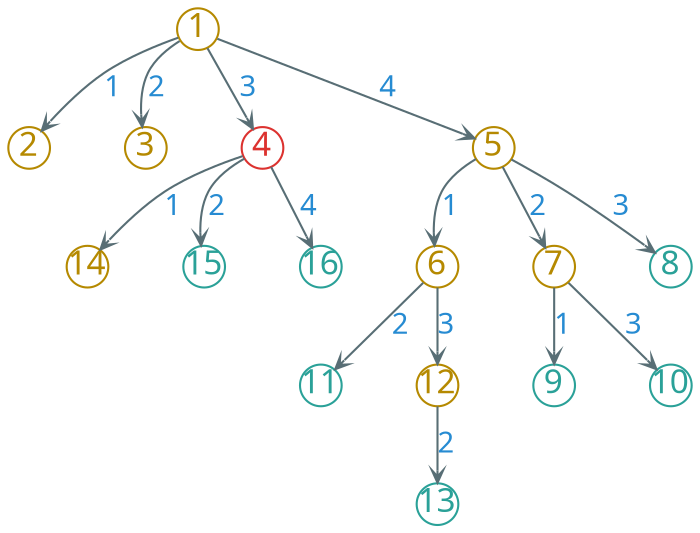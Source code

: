 digraph g {
    bgcolor=transparent
    rankdir=TB
    graph [nodesep=0.5, ranksep=0.3]
    node [shape=circle, fixedsize=true, width=0.28, color="#b58900", fontcolor="#b58900", fontsize=16, fontname="LXGWWenKai"]
    edge [arrowhead=vee, color="#586e75", fontcolor="#268bd2", fontsize=14, fontname="LXGWWenKai" arrowsize=0.6]

    1 -> 2 [label="1"]
    1 -> 3 [label="2"]

    node [color="#dc322f", fontcolor="#dc322f"]

    1 -> 4 [label="3"]

    node [color="#b58900", fontcolor="#b58900"]

    1 -> 5 [label="4"]

    5 -> 6 [label="1"]
    5 -> 7 [label="2"]

    node [color="#2aa198", fontcolor="#2aa198"]

    5 -> 8 [label="3"]

    7 -> 9 [label="1"]
    7 -> 10 [label="3"]

    6 -> 11 [label="2"]

    node [color="#b58900", fontcolor="#b58900"]

    6 -> 12 [label="3"]

    node [color="#2aa198", fontcolor="#2aa198"]

    12 -> 13 [label="2"]

    node [color="#b58900", fontcolor="#b58900"]

    4 -> 14 [label="1"]

    node [color="#2aa198", fontcolor="#2aa198"]

    4 -> 15 [label="2"]
    4 -> 16 [label="4"]
}